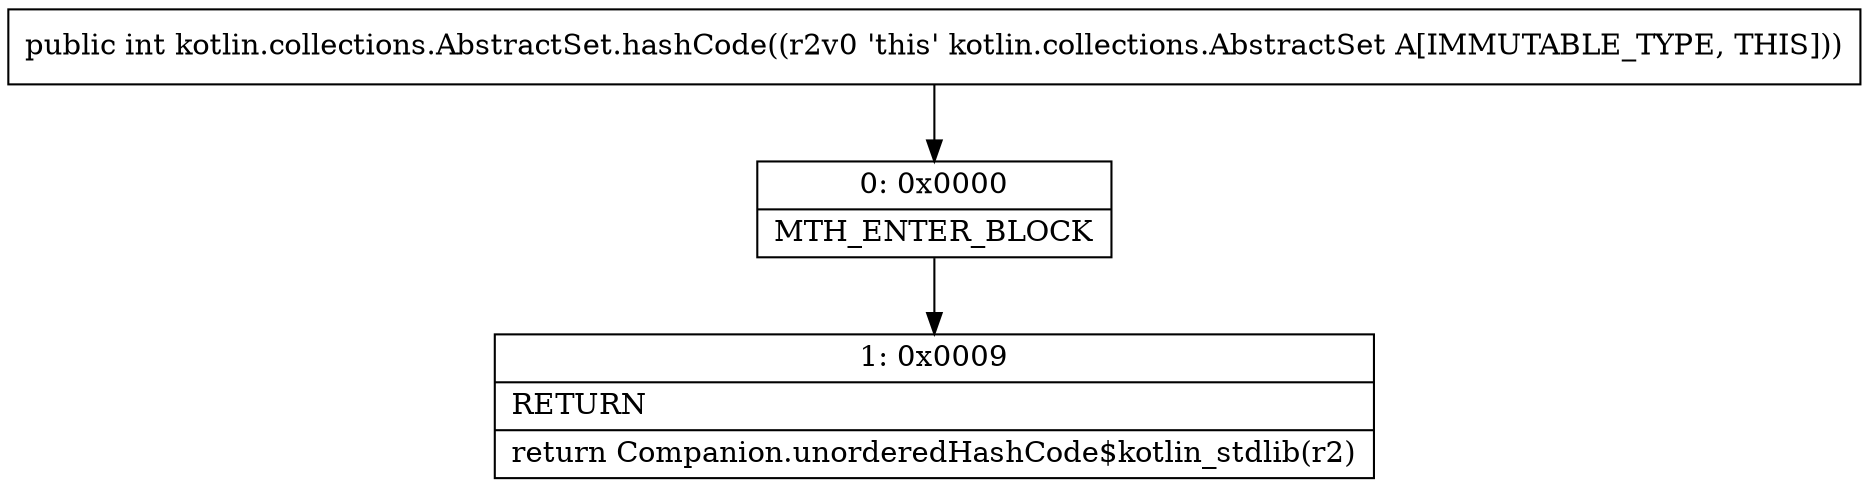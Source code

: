 digraph "CFG forkotlin.collections.AbstractSet.hashCode()I" {
Node_0 [shape=record,label="{0\:\ 0x0000|MTH_ENTER_BLOCK\l}"];
Node_1 [shape=record,label="{1\:\ 0x0009|RETURN\l|return Companion.unorderedHashCode$kotlin_stdlib(r2)\l}"];
MethodNode[shape=record,label="{public int kotlin.collections.AbstractSet.hashCode((r2v0 'this' kotlin.collections.AbstractSet A[IMMUTABLE_TYPE, THIS])) }"];
MethodNode -> Node_0;
Node_0 -> Node_1;
}

